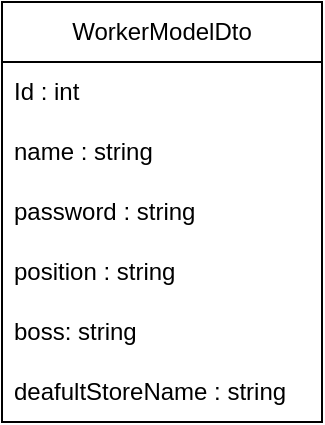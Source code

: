 <mxfile version="21.5.2" type="device">
  <diagram id="C5RBs43oDa-KdzZeNtuy" name="Page-1">
    <mxGraphModel dx="1434" dy="707" grid="1" gridSize="10" guides="1" tooltips="1" connect="1" arrows="1" fold="1" page="1" pageScale="1" pageWidth="827" pageHeight="1169" math="0" shadow="0">
      <root>
        <mxCell id="WIyWlLk6GJQsqaUBKTNV-0" />
        <mxCell id="WIyWlLk6GJQsqaUBKTNV-1" parent="WIyWlLk6GJQsqaUBKTNV-0" />
        <mxCell id="-FRxLhDgQ4YsTf5-cTHq-6" value="WorkerModelDto" style="swimlane;fontStyle=0;childLayout=stackLayout;horizontal=1;startSize=30;horizontalStack=0;resizeParent=1;resizeParentMax=0;resizeLast=0;collapsible=1;marginBottom=0;whiteSpace=wrap;html=1;" vertex="1" parent="WIyWlLk6GJQsqaUBKTNV-1">
          <mxGeometry x="260" y="220" width="160" height="210" as="geometry" />
        </mxCell>
        <mxCell id="-FRxLhDgQ4YsTf5-cTHq-7" value="Id : int" style="text;strokeColor=none;fillColor=none;align=left;verticalAlign=middle;spacingLeft=4;spacingRight=4;overflow=hidden;points=[[0,0.5],[1,0.5]];portConstraint=eastwest;rotatable=0;whiteSpace=wrap;html=1;" vertex="1" parent="-FRxLhDgQ4YsTf5-cTHq-6">
          <mxGeometry y="30" width="160" height="30" as="geometry" />
        </mxCell>
        <mxCell id="-FRxLhDgQ4YsTf5-cTHq-15" value="name : string" style="text;strokeColor=none;fillColor=none;align=left;verticalAlign=middle;spacingLeft=4;spacingRight=4;overflow=hidden;points=[[0,0.5],[1,0.5]];portConstraint=eastwest;rotatable=0;whiteSpace=wrap;html=1;" vertex="1" parent="-FRxLhDgQ4YsTf5-cTHq-6">
          <mxGeometry y="60" width="160" height="30" as="geometry" />
        </mxCell>
        <mxCell id="-FRxLhDgQ4YsTf5-cTHq-14" value="password : string" style="text;strokeColor=none;fillColor=none;align=left;verticalAlign=middle;spacingLeft=4;spacingRight=4;overflow=hidden;points=[[0,0.5],[1,0.5]];portConstraint=eastwest;rotatable=0;whiteSpace=wrap;html=1;" vertex="1" parent="-FRxLhDgQ4YsTf5-cTHq-6">
          <mxGeometry y="90" width="160" height="30" as="geometry" />
        </mxCell>
        <mxCell id="-FRxLhDgQ4YsTf5-cTHq-11" value="position : string" style="text;strokeColor=none;fillColor=none;align=left;verticalAlign=middle;spacingLeft=4;spacingRight=4;overflow=hidden;points=[[0,0.5],[1,0.5]];portConstraint=eastwest;rotatable=0;whiteSpace=wrap;html=1;" vertex="1" parent="-FRxLhDgQ4YsTf5-cTHq-6">
          <mxGeometry y="120" width="160" height="30" as="geometry" />
        </mxCell>
        <mxCell id="-FRxLhDgQ4YsTf5-cTHq-13" value="boss: string" style="text;strokeColor=none;fillColor=none;align=left;verticalAlign=middle;spacingLeft=4;spacingRight=4;overflow=hidden;points=[[0,0.5],[1,0.5]];portConstraint=eastwest;rotatable=0;whiteSpace=wrap;html=1;" vertex="1" parent="-FRxLhDgQ4YsTf5-cTHq-6">
          <mxGeometry y="150" width="160" height="30" as="geometry" />
        </mxCell>
        <mxCell id="-FRxLhDgQ4YsTf5-cTHq-10" value="deafultStoreName : string" style="text;strokeColor=none;fillColor=none;align=left;verticalAlign=middle;spacingLeft=4;spacingRight=4;overflow=hidden;points=[[0,0.5],[1,0.5]];portConstraint=eastwest;rotatable=0;whiteSpace=wrap;html=1;" vertex="1" parent="-FRxLhDgQ4YsTf5-cTHq-6">
          <mxGeometry y="180" width="160" height="30" as="geometry" />
        </mxCell>
      </root>
    </mxGraphModel>
  </diagram>
</mxfile>
